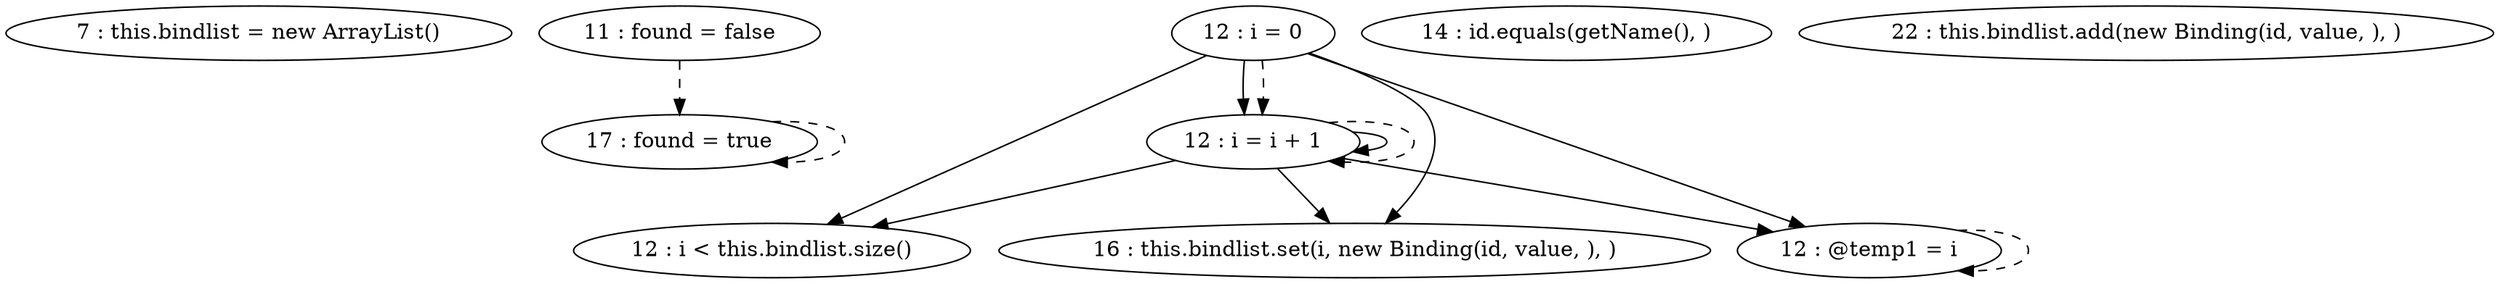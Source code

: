 digraph G {
"7 : this.bindlist = new ArrayList()"
"11 : found = false"
"11 : found = false" -> "17 : found = true" [style=dashed]
"12 : i = 0"
"12 : i = 0" -> "12 : i < this.bindlist.size()"
"12 : i = 0" -> "16 : this.bindlist.set(i, new Binding(id, value, ), )"
"12 : i = 0" -> "12 : @temp1 = i"
"12 : i = 0" -> "12 : i = i + 1"
"12 : i = 0" -> "12 : i = i + 1" [style=dashed]
"12 : i < this.bindlist.size()"
"14 : id.equals(getName(), )"
"16 : this.bindlist.set(i, new Binding(id, value, ), )"
"17 : found = true"
"17 : found = true" -> "17 : found = true" [style=dashed]
"12 : @temp1 = i"
"12 : @temp1 = i" -> "12 : @temp1 = i" [style=dashed]
"12 : i = i + 1"
"12 : i = i + 1" -> "12 : i < this.bindlist.size()"
"12 : i = i + 1" -> "16 : this.bindlist.set(i, new Binding(id, value, ), )"
"12 : i = i + 1" -> "12 : @temp1 = i"
"12 : i = i + 1" -> "12 : i = i + 1"
"12 : i = i + 1" -> "12 : i = i + 1" [style=dashed]
"22 : this.bindlist.add(new Binding(id, value, ), )"
}
